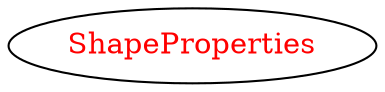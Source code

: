 digraph dependencyGraph {
 concentrate=true;
 ranksep="2.0";
 rankdir="LR"; 
 splines="ortho";
"ShapeProperties" [fontcolor="red"];
}